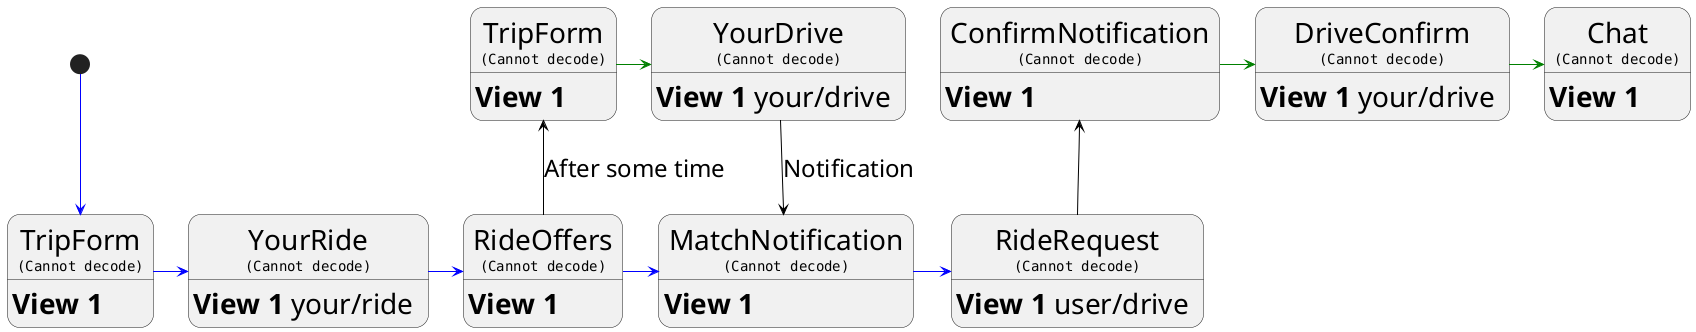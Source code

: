 @startuml

/' 6
 Rider - blue
 Driver - green
'/

skinparam state {
  FontSize 28
  AttributeFontSize 28
  ArrowFontSize 24
}


state "YourRide\n<img:YourRide.png>" as YourRide
YourRide: <b>View 1</b> your/ride

state "YourDrive\n<img:YourDrive.png>" as YourDrive
YourDrive: <b>View 1</b> your/drive

state "TripForm\n<img:TripForm.png>" as TripFormDrive
TripFormDrive: <b>View 1</b>

state "TripForm\n<img:TripForm.png>" as TripFormRide
TripFormRide: <b>View 1</b>

state "RideOffers\n<img:RideOffers.png>" as RideOffers
RideOffers: <b>View 1</b>

state "RideRequest\n<img:RideRequest.png>" as RideRequest
RideRequest: <b>View 1</b> user/drive

state "MatchNotification\n<img:MatchNotification.png>" as MatchNotification
MatchNotification: <b>View 1</b>

state "ConfirmNotification\n<img:ConfirmNotification.png>" as ConfirmNotification
ConfirmNotification: <b>View 1</b>

state "DriveConfirm\n<img:DriveConfirm.png>" as DriveConfirm
DriveConfirm: <b>View 1</b> your/drive

state "Chat\n<img:Chat.png>" as Chat
Chat: <b>View 1</b>

[*] -[#blue]-> TripFormRide
TripFormRide -[#blue]> YourRide
YourRide -[#blue]> RideOffers
TripFormDrive -[#green]> YourDrive
RideOffers -[#blue]> MatchNotification
RideOffers -up[#black]-> TripFormDrive: After some time

YourDrive -[#black]-> MatchNotification: Notification
MatchNotification -[#blue]> RideRequest

RideRequest -up[#black]-> ConfirmNotification
ConfirmNotification -[#green]> DriveConfirm
DriveConfirm -[#green]> Chat

@enduml
